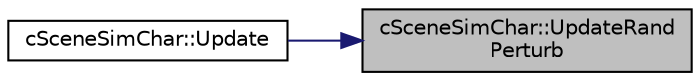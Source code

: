 digraph "cSceneSimChar::UpdateRandPerturb"
{
 // LATEX_PDF_SIZE
  edge [fontname="Helvetica",fontsize="10",labelfontname="Helvetica",labelfontsize="10"];
  node [fontname="Helvetica",fontsize="10",shape=record];
  rankdir="RL";
  Node1 [label="cSceneSimChar::UpdateRand\lPerturb",height=0.2,width=0.4,color="black", fillcolor="grey75", style="filled", fontcolor="black",tooltip=" "];
  Node1 -> Node2 [dir="back",color="midnightblue",fontsize="10",style="solid",fontname="Helvetica"];
  Node2 [label="cSceneSimChar::Update",height=0.2,width=0.4,color="black", fillcolor="white", style="filled",URL="$classc_scene_sim_char.html#afdac36d2808b3d986f7737ddef4d7aa3",tooltip=" "];
}
